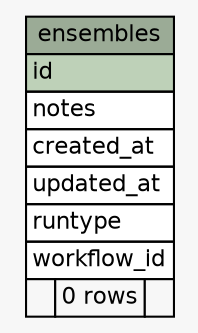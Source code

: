// dot 2.30.1 on Mac OS X 10.7.5
// SchemaSpy rev 590
digraph "ensembles" {
  graph [
    rankdir="RL"
    bgcolor="#f7f7f7"
    nodesep="0.18"
    ranksep="0.46"
    fontname="Helvetica"
    fontsize="11"
  ];
  node [
    fontname="Helvetica"
    fontsize="11"
    shape="plaintext"
  ];
  edge [
    arrowsize="0.8"
  ];
  "ensembles" [
    label=<
    <TABLE BORDER="0" CELLBORDER="1" CELLSPACING="0" BGCOLOR="#ffffff">
      <TR><TD COLSPAN="3" BGCOLOR="#9bab96" ALIGN="CENTER">ensembles</TD></TR>
      <TR><TD PORT="id" COLSPAN="3" BGCOLOR="#bed1b8" ALIGN="LEFT">id</TD></TR>
      <TR><TD PORT="notes" COLSPAN="3" ALIGN="LEFT">notes</TD></TR>
      <TR><TD PORT="created_at" COLSPAN="3" ALIGN="LEFT">created_at</TD></TR>
      <TR><TD PORT="updated_at" COLSPAN="3" ALIGN="LEFT">updated_at</TD></TR>
      <TR><TD PORT="runtype" COLSPAN="3" ALIGN="LEFT">runtype</TD></TR>
      <TR><TD PORT="workflow_id" COLSPAN="3" ALIGN="LEFT">workflow_id</TD></TR>
      <TR><TD ALIGN="LEFT" BGCOLOR="#f7f7f7">  </TD><TD ALIGN="RIGHT" BGCOLOR="#f7f7f7">0 rows</TD><TD ALIGN="RIGHT" BGCOLOR="#f7f7f7">  </TD></TR>
    </TABLE>>
    URL="tables/ensembles.html"
    tooltip="ensembles"
  ];
}
